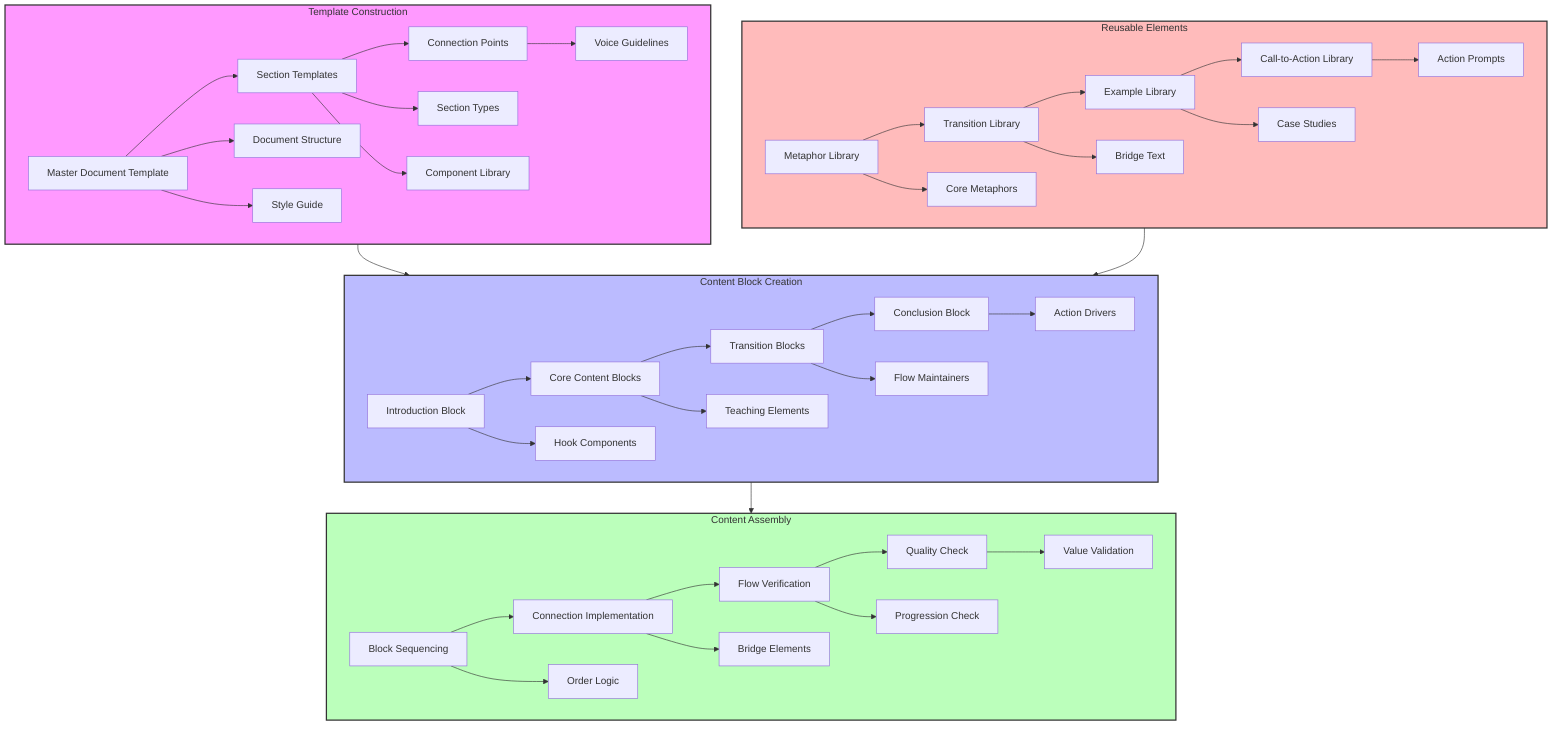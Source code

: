 flowchart TD
    subgraph Template[Template Construction]
        A[Master Document Template] --> B[Section Templates]
        B --> C[Connection Points]
        C --> D[Voice Guidelines]
        
        A1[Document Structure]
        A2[Style Guide]
        B1[Section Types]
        B2[Component Library]
        
        A --> A1 & A2
        B --> B1 & B2
    end

    subgraph Blocks[Content Block Creation]
        E[Introduction Block] --> F[Core Content Blocks]
        F --> G[Transition Blocks]
        G --> H[Conclusion Block]
        
        E1[Hook Components]
        F1[Teaching Elements]
        G1[Flow Maintainers]
        H1[Action Drivers]
        
        E --> E1
        F --> F1
        G --> G1
        H --> H1
    end

    subgraph Assembly[Content Assembly]
        I[Block Sequencing] --> J[Connection Implementation]
        J --> K[Flow Verification]
        K --> L[Quality Check]
        
        I1[Order Logic]
        J1[Bridge Elements]
        K1[Progression Check]
        L1[Value Validation]
        
        I --> I1
        J --> J1
        K --> K1
        L --> L1
    end

    subgraph Elements[Reusable Elements]
        M[Metaphor Library] --> N[Transition Library]
        N --> O[Example Library]
        O --> P[Call-to-Action Library]
        
        M1[Core Metaphors]
        N1[Bridge Text]
        O1[Case Studies]
        P1[Action Prompts]
        
        M --> M1
        N --> N1
        O --> O1
        P --> P1
    end

    Template --> Blocks
    Blocks --> Assembly
    Elements --> Blocks

    style Template fill:#f9f,stroke:#333,stroke-width:2px
    style Blocks fill:#bbf,stroke:#333,stroke-width:2px
    style Assembly fill:#bfb,stroke:#333,stroke-width:2px
    style Elements fill:#fbb,stroke:#333,stroke-width:2px
